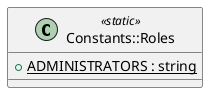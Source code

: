 @startuml Constants::Roles
class Constants::Roles <<static>>  {
    + {static} ADMINISTRATORS : string
}
@enduml